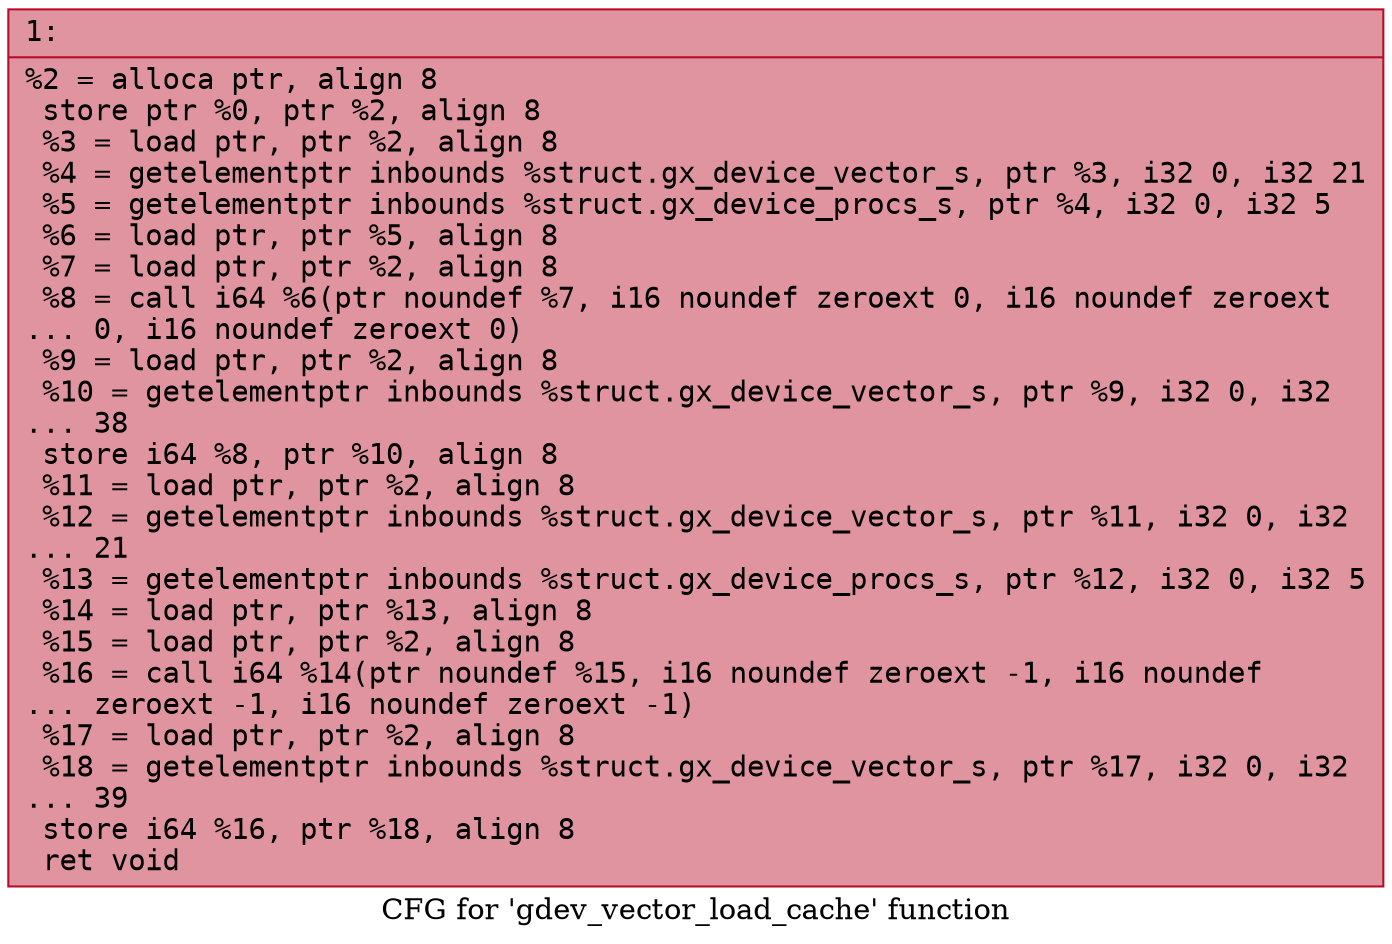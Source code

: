 digraph "CFG for 'gdev_vector_load_cache' function" {
	label="CFG for 'gdev_vector_load_cache' function";

	Node0x6000009d3200 [shape=record,color="#b70d28ff", style=filled, fillcolor="#b70d2870" fontname="Courier",label="{1:\l|  %2 = alloca ptr, align 8\l  store ptr %0, ptr %2, align 8\l  %3 = load ptr, ptr %2, align 8\l  %4 = getelementptr inbounds %struct.gx_device_vector_s, ptr %3, i32 0, i32 21\l  %5 = getelementptr inbounds %struct.gx_device_procs_s, ptr %4, i32 0, i32 5\l  %6 = load ptr, ptr %5, align 8\l  %7 = load ptr, ptr %2, align 8\l  %8 = call i64 %6(ptr noundef %7, i16 noundef zeroext 0, i16 noundef zeroext\l... 0, i16 noundef zeroext 0)\l  %9 = load ptr, ptr %2, align 8\l  %10 = getelementptr inbounds %struct.gx_device_vector_s, ptr %9, i32 0, i32\l... 38\l  store i64 %8, ptr %10, align 8\l  %11 = load ptr, ptr %2, align 8\l  %12 = getelementptr inbounds %struct.gx_device_vector_s, ptr %11, i32 0, i32\l... 21\l  %13 = getelementptr inbounds %struct.gx_device_procs_s, ptr %12, i32 0, i32 5\l  %14 = load ptr, ptr %13, align 8\l  %15 = load ptr, ptr %2, align 8\l  %16 = call i64 %14(ptr noundef %15, i16 noundef zeroext -1, i16 noundef\l... zeroext -1, i16 noundef zeroext -1)\l  %17 = load ptr, ptr %2, align 8\l  %18 = getelementptr inbounds %struct.gx_device_vector_s, ptr %17, i32 0, i32\l... 39\l  store i64 %16, ptr %18, align 8\l  ret void\l}"];
}
